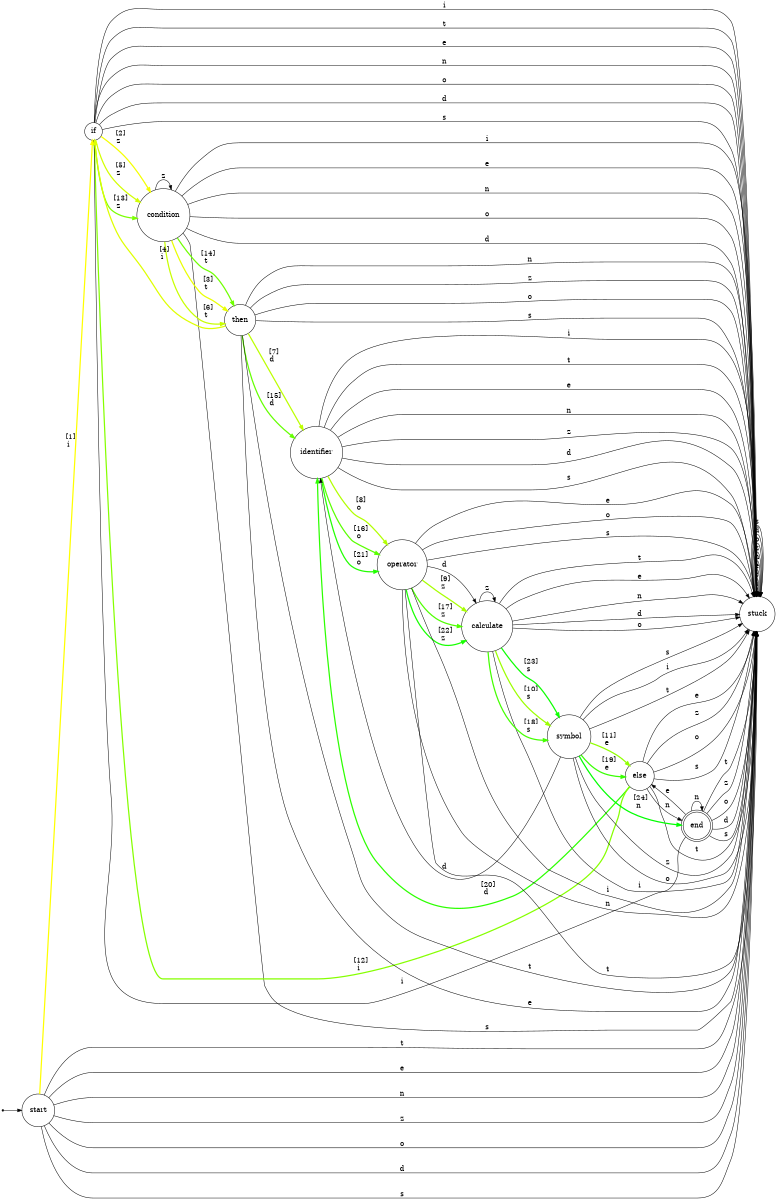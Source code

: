 digraph {
	ranksep=0.5 size="8, 8"
	rankdir=LR
	Initial [label="" fontsize=14.0 shape=point]
	calculate [fontsize=14.0 shape=circle]
	condition [fontsize=14.0 shape=circle]
	else [fontsize=14.0 shape=circle]
	end [fontsize=14.0 shape=doublecircle]
	identifier [fontsize=14.0 shape=circle]
	if [fontsize=14.0 shape=circle]
	operator [fontsize=14.0 shape=circle]
	start [fontsize=14.0 shape=circle]
	stuck [fontsize=14.0 shape=circle]
	symbol [fontsize=14.0 shape=circle]
	then [fontsize=14.0 shape=circle]
	Initial -> start [arrowsize=0.85]
	start -> if [label=" [1]
i " arrowsize=0.85 color="#ffff00" fontsize=14.0 penwidth=2.5]
	if -> condition [label=" [2]
z " arrowsize=0.85 color="#f4ff00" fontsize=14.0 penwidth=2.5]
	condition -> then [label=" [3]
t " arrowsize=0.85 color="#e9ff00" fontsize=14.0 penwidth=2.5]
	then -> if [label=" [4]
i " arrowsize=0.85 color="#deff00" fontsize=14.0 penwidth=2.5]
	if -> condition [label=" [5]
z " arrowsize=0.85 color="#d3ff00" fontsize=14.0 penwidth=2.5]
	condition -> then [label=" [6]
t " arrowsize=0.85 color="#c8ff00" fontsize=14.0 penwidth=2.5]
	then -> identifier [label=" [7]
d " arrowsize=0.85 color="#bcff00" fontsize=14.0 penwidth=2.5]
	identifier -> operator [label=" [8]
o " arrowsize=0.85 color="#b1ff00" fontsize=14.0 penwidth=2.5]
	operator -> calculate [label=" [9]
z " arrowsize=0.85 color="#a6ff00" fontsize=14.0 penwidth=2.5]
	calculate -> symbol [label=" [10]
s " arrowsize=0.85 color="#9bff00" fontsize=14.0 penwidth=2.5]
	symbol -> else [label=" [11]
e " arrowsize=0.85 color="#90ff00" fontsize=14.0 penwidth=2.5]
	else -> if [label=" [12]
i " arrowsize=0.85 color="#85ff00" fontsize=14.0 penwidth=2.5]
	if -> condition [label=" [13]
z " arrowsize=0.85 color="#7aff00" fontsize=14.0 penwidth=2.5]
	condition -> then [label=" [14]
t " arrowsize=0.85 color="#6fff00" fontsize=14.0 penwidth=2.5]
	then -> identifier [label=" [15]
d " arrowsize=0.85 color="#64ff00" fontsize=14.0 penwidth=2.5]
	identifier -> operator [label=" [16]
o " arrowsize=0.85 color="#59ff00" fontsize=14.0 penwidth=2.5]
	operator -> calculate [label=" [17]
z " arrowsize=0.85 color="#4eff00" fontsize=14.0 penwidth=2.5]
	calculate -> symbol [label=" [18]
s " arrowsize=0.85 color="#43ff00" fontsize=14.0 penwidth=2.5]
	symbol -> else [label=" [19]
e " arrowsize=0.85 color="#37ff00" fontsize=14.0 penwidth=2.5]
	else -> identifier [label=" [20]
d " arrowsize=0.85 color="#2cff00" fontsize=14.0 penwidth=2.5]
	identifier -> operator [label=" [21]
o " arrowsize=0.85 color="#21ff00" fontsize=14.0 penwidth=2.5]
	operator -> calculate [label=" [22]
z " arrowsize=0.85 color="#16ff00" fontsize=14.0 penwidth=2.5]
	calculate -> symbol [label=" [23]
s " arrowsize=0.85 color="#0bff00" fontsize=14.0 penwidth=2.5]
	symbol -> end [label=" [24]
n " arrowsize=0.85 color="#00ff00" fontsize=14.0 penwidth=2.5]
	start -> stuck [label=" t " arrowsize=0.85 fontsize=14.0]
	start -> stuck [label=" e " arrowsize=0.85 fontsize=14.0]
	start -> stuck [label=" n " arrowsize=0.85 fontsize=14.0]
	start -> stuck [label=" z " arrowsize=0.85 fontsize=14.0]
	start -> stuck [label=" o " arrowsize=0.85 fontsize=14.0]
	start -> stuck [label=" d " arrowsize=0.85 fontsize=14.0]
	start -> stuck [label=" s " arrowsize=0.85 fontsize=14.0]
	if -> stuck [label=" i " arrowsize=0.85 fontsize=14.0]
	if -> stuck [label=" t " arrowsize=0.85 fontsize=14.0]
	if -> stuck [label=" e " arrowsize=0.85 fontsize=14.0]
	if -> stuck [label=" n " arrowsize=0.85 fontsize=14.0]
	if -> stuck [label=" o " arrowsize=0.85 fontsize=14.0]
	if -> stuck [label=" d " arrowsize=0.85 fontsize=14.0]
	if -> stuck [label=" s " arrowsize=0.85 fontsize=14.0]
	then -> stuck [label=" t " arrowsize=0.85 fontsize=14.0]
	then -> stuck [label=" e " arrowsize=0.85 fontsize=14.0]
	then -> stuck [label=" n " arrowsize=0.85 fontsize=14.0]
	then -> stuck [label=" z " arrowsize=0.85 fontsize=14.0]
	then -> stuck [label=" o " arrowsize=0.85 fontsize=14.0]
	then -> stuck [label=" s " arrowsize=0.85 fontsize=14.0]
	else -> stuck [label=" t " arrowsize=0.85 fontsize=14.0]
	else -> stuck [label=" e " arrowsize=0.85 fontsize=14.0]
	else -> end [label=" n " arrowsize=0.85 fontsize=14.0]
	else -> stuck [label=" z " arrowsize=0.85 fontsize=14.0]
	else -> stuck [label=" o " arrowsize=0.85 fontsize=14.0]
	else -> stuck [label=" s " arrowsize=0.85 fontsize=14.0]
	end -> if [label=" i " arrowsize=0.85 fontsize=14.0]
	end -> stuck [label=" t " arrowsize=0.85 fontsize=14.0]
	end -> else [label=" e " arrowsize=0.85 fontsize=14.0]
	end -> end [label=" n " arrowsize=0.85 fontsize=14.0]
	end -> stuck [label=" z " arrowsize=0.85 fontsize=14.0]
	end -> stuck [label=" o " arrowsize=0.85 fontsize=14.0]
	end -> stuck [label=" d " arrowsize=0.85 fontsize=14.0]
	end -> stuck [label=" s " arrowsize=0.85 fontsize=14.0]
	stuck -> stuck [label=" i " arrowsize=0.85 fontsize=14.0]
	stuck -> stuck [label=" t " arrowsize=0.85 fontsize=14.0]
	stuck -> stuck [label=" e " arrowsize=0.85 fontsize=14.0]
	stuck -> stuck [label=" n " arrowsize=0.85 fontsize=14.0]
	stuck -> stuck [label=" z " arrowsize=0.85 fontsize=14.0]
	stuck -> stuck [label=" o " arrowsize=0.85 fontsize=14.0]
	stuck -> stuck [label=" d " arrowsize=0.85 fontsize=14.0]
	stuck -> stuck [label=" s " arrowsize=0.85 fontsize=14.0]
	condition -> stuck [label=" i " arrowsize=0.85 fontsize=14.0]
	condition -> condition [label=" z " arrowsize=0.85 fontsize=14.0]
	condition -> stuck [label=" e " arrowsize=0.85 fontsize=14.0]
	condition -> stuck [label=" n " arrowsize=0.85 fontsize=14.0]
	condition -> stuck [label=" o " arrowsize=0.85 fontsize=14.0]
	condition -> stuck [label=" d " arrowsize=0.85 fontsize=14.0]
	condition -> stuck [label=" s " arrowsize=0.85 fontsize=14.0]
	identifier -> stuck [label=" i " arrowsize=0.85 fontsize=14.0]
	identifier -> stuck [label=" t " arrowsize=0.85 fontsize=14.0]
	identifier -> stuck [label=" e " arrowsize=0.85 fontsize=14.0]
	identifier -> stuck [label=" n " arrowsize=0.85 fontsize=14.0]
	identifier -> stuck [label=" z " arrowsize=0.85 fontsize=14.0]
	identifier -> stuck [label=" d " arrowsize=0.85 fontsize=14.0]
	identifier -> stuck [label=" s " arrowsize=0.85 fontsize=14.0]
	operator -> stuck [label=" i " arrowsize=0.85 fontsize=14.0]
	operator -> stuck [label=" t " arrowsize=0.85 fontsize=14.0]
	operator -> stuck [label=" e " arrowsize=0.85 fontsize=14.0]
	operator -> stuck [label=" n " arrowsize=0.85 fontsize=14.0]
	operator -> calculate [label=" d " arrowsize=0.85 fontsize=14.0]
	operator -> stuck [label=" o " arrowsize=0.85 fontsize=14.0]
	operator -> stuck [label=" s " arrowsize=0.85 fontsize=14.0]
	calculate -> stuck [label=" i " arrowsize=0.85 fontsize=14.0]
	calculate -> stuck [label=" t " arrowsize=0.85 fontsize=14.0]
	calculate -> stuck [label=" e " arrowsize=0.85 fontsize=14.0]
	calculate -> stuck [label=" n " arrowsize=0.85 fontsize=14.0]
	calculate -> calculate [label=" z " arrowsize=0.85 fontsize=14.0]
	calculate -> stuck [label=" d " arrowsize=0.85 fontsize=14.0]
	calculate -> stuck [label=" o " arrowsize=0.85 fontsize=14.0]
	symbol -> stuck [label=" i " arrowsize=0.85 fontsize=14.0]
	symbol -> stuck [label=" t " arrowsize=0.85 fontsize=14.0]
	symbol -> stuck [label=" z " arrowsize=0.85 fontsize=14.0]
	symbol -> identifier [label=" d " arrowsize=0.85 fontsize=14.0]
	symbol -> stuck [label=" o " arrowsize=0.85 fontsize=14.0]
	symbol -> stuck [label=" s " arrowsize=0.85 fontsize=14.0]
}
